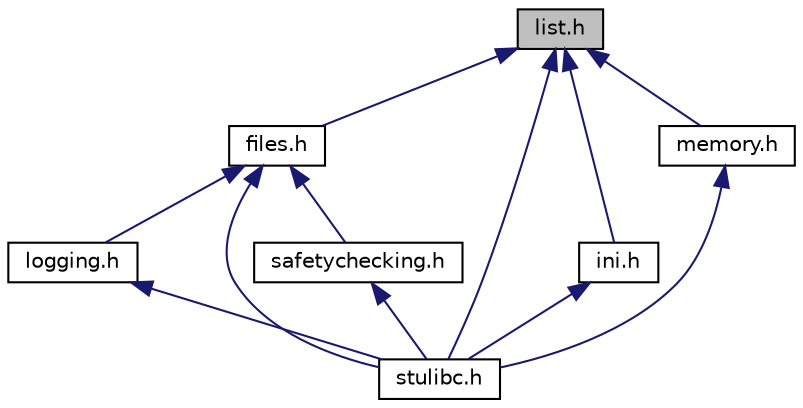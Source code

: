 digraph "list.h"
{
  edge [fontname="Helvetica",fontsize="10",labelfontname="Helvetica",labelfontsize="10"];
  node [fontname="Helvetica",fontsize="10",shape=record];
  Node5 [label="list.h",height=0.2,width=0.4,color="black", fillcolor="grey75", style="filled", fontcolor="black"];
  Node5 -> Node6 [dir="back",color="midnightblue",fontsize="10",style="solid",fontname="Helvetica"];
  Node6 [label="files.h",height=0.2,width=0.4,color="black", fillcolor="white", style="filled",URL="$files_8h.html",tooltip="File management library prototypes. "];
  Node6 -> Node7 [dir="back",color="midnightblue",fontsize="10",style="solid",fontname="Helvetica"];
  Node7 [label="logging.h",height=0.2,width=0.4,color="black", fillcolor="white", style="filled",URL="$logging_8h.html",tooltip="Useful logging library function prototypes. "];
  Node7 -> Node8 [dir="back",color="midnightblue",fontsize="10",style="solid",fontname="Helvetica"];
  Node8 [label="stulibc.h",height=0.2,width=0.4,color="black", fillcolor="white", style="filled",URL="$stulibc_8h.html",tooltip="Main include file. "];
  Node6 -> Node9 [dir="back",color="midnightblue",fontsize="10",style="solid",fontname="Helvetica"];
  Node9 [label="safetychecking.h",height=0.2,width=0.4,color="black", fillcolor="white", style="filled",URL="$safetychecking_8h.html",tooltip="Safety checking library prototypes. "];
  Node9 -> Node8 [dir="back",color="midnightblue",fontsize="10",style="solid",fontname="Helvetica"];
  Node6 -> Node8 [dir="back",color="midnightblue",fontsize="10",style="solid",fontname="Helvetica"];
  Node5 -> Node10 [dir="back",color="midnightblue",fontsize="10",style="solid",fontname="Helvetica"];
  Node10 [label="ini.h",height=0.2,width=0.4,color="black", fillcolor="white", style="filled",URL="$ini_8h.html"];
  Node10 -> Node8 [dir="back",color="midnightblue",fontsize="10",style="solid",fontname="Helvetica"];
  Node5 -> Node11 [dir="back",color="midnightblue",fontsize="10",style="solid",fontname="Helvetica"];
  Node11 [label="memory.h",height=0.2,width=0.4,color="black", fillcolor="white", style="filled",URL="$memory_8h.html",tooltip="Memory management library prototypes. "];
  Node11 -> Node8 [dir="back",color="midnightblue",fontsize="10",style="solid",fontname="Helvetica"];
  Node5 -> Node8 [dir="back",color="midnightblue",fontsize="10",style="solid",fontname="Helvetica"];
}
